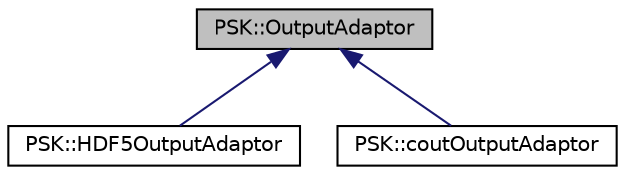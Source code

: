 digraph "PSK::OutputAdaptor"
{
 // INTERACTIVE_SVG=YES
 // LATEX_PDF_SIZE
  edge [fontname="Helvetica",fontsize="10",labelfontname="Helvetica",labelfontsize="10"];
  node [fontname="Helvetica",fontsize="10",shape=record];
  Node1 [label="PSK::OutputAdaptor",height=0.2,width=0.4,color="black", fillcolor="grey75", style="filled", fontcolor="black",tooltip="!"];
  Node1 -> Node2 [dir="back",color="midnightblue",fontsize="10",style="solid",fontname="Helvetica"];
  Node2 [label="PSK::HDF5OutputAdaptor",height=0.2,width=0.4,color="black", fillcolor="white", style="filled",URL="$d2/d07/class_p_s_k_1_1_h_d_f5_output_adaptor.html",tooltip=" "];
  Node1 -> Node3 [dir="back",color="midnightblue",fontsize="10",style="solid",fontname="Helvetica"];
  Node3 [label="PSK::coutOutputAdaptor",height=0.2,width=0.4,color="black", fillcolor="white", style="filled",URL="$de/d40/class_p_s_k_1_1cout_output_adaptor.html",tooltip=" "];
}
